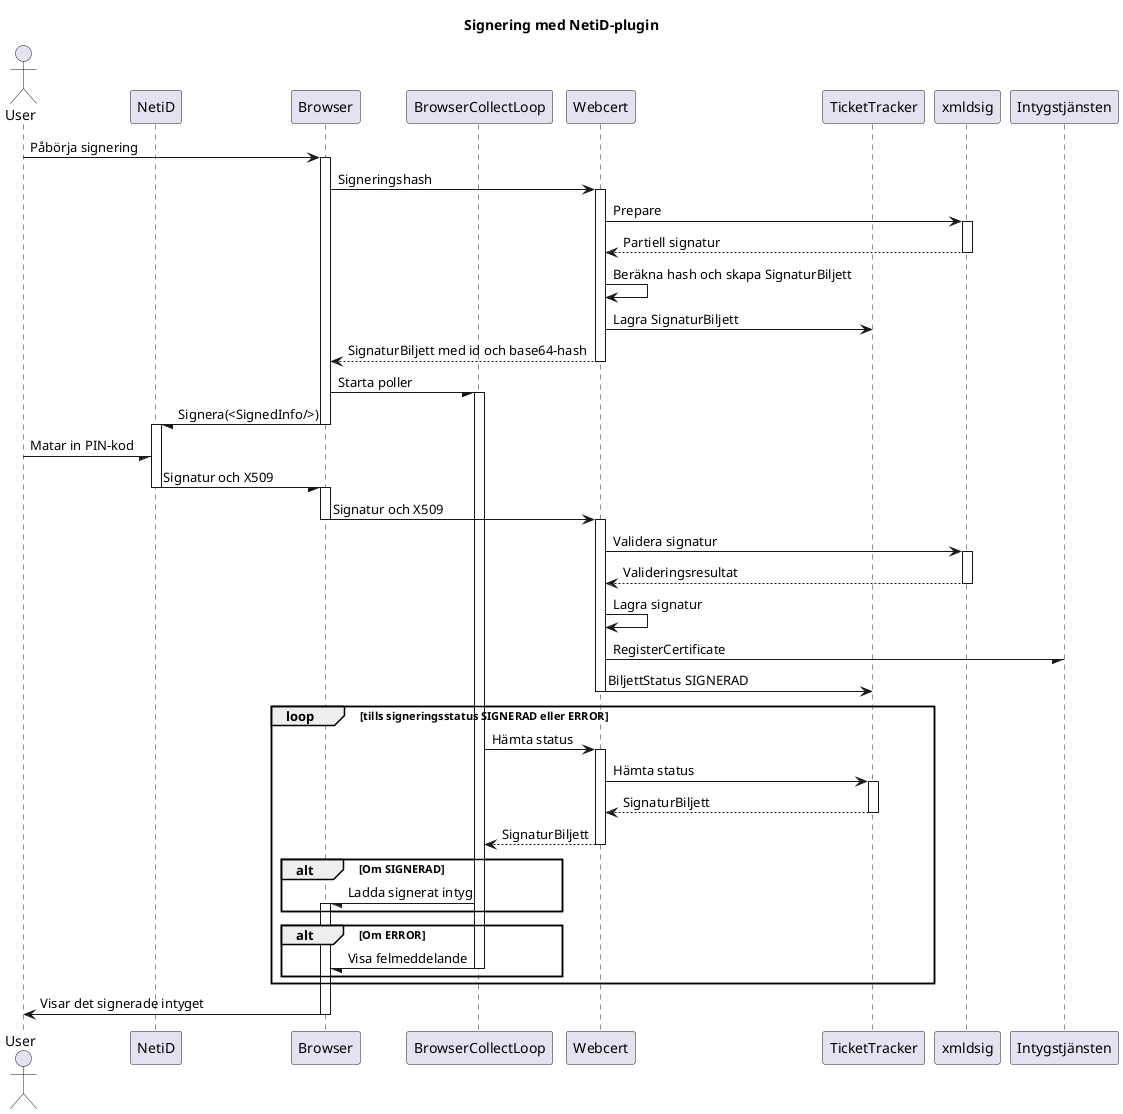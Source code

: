 @startuml
title Signering med NetiD-plugin
actor User
participant NetiD
participant Browser

participant BrowserCollectLoop

participant Webcert
participant TicketTracker
participant xmldsig
participant Intygstjänsten

User -> Browser: Påbörja signering
activate Browser
Browser -> Webcert: Signeringshash
activate Webcert
Webcert -> xmldsig: Prepare
activate xmldsig
xmldsig --> Webcert: Partiell signatur
deactivate xmldsig
Webcert -> Webcert: Beräkna hash och skapa SignaturBiljett
Webcert -> TicketTracker: Lagra SignaturBiljett
Webcert --> Browser: SignaturBiljett med id och base64-hash
deactivate Webcert
Browser -/ BrowserCollectLoop: Starta poller

activate BrowserCollectLoop
Browser -/ NetiD: Signera(<SignedInfo/>)
deactivate Browser
activate NetiD
User -/ NetiD: Matar in PIN-kod
NetiD -/ Browser: Signatur och X509
deactivate NetiD

activate Browser
Browser -> Webcert: Signatur och X509
deactivate Browser

activate Webcert
Webcert -> xmldsig: Validera signatur
activate xmldsig
xmldsig --> Webcert: Valideringsresultat
deactivate xmldsig
Webcert -> Webcert: Lagra signatur
Webcert -/ Intygstjänsten: RegisterCertificate
Webcert -> TicketTracker: BiljettStatus SIGNERAD

deactivate Webcert


loop tills signeringsstatus SIGNERAD eller ERROR

BrowserCollectLoop -> Webcert: Hämta status
activate Webcert
Webcert -> TicketTracker: Hämta status
activate TicketTracker
TicketTracker --> Webcert: SignaturBiljett
deactivate TicketTracker
Webcert --> BrowserCollectLoop: SignaturBiljett
deactivate Webcert


alt Om SIGNERAD

BrowserCollectLoop -/ Browser: Ladda signerat intyg
activate Browser
end alt
alt Om ERROR
BrowserCollectLoop -/ Browser: Visa felmeddelande
deactivate BrowserCollectLoop
end alt


end loop

Browser -> User: Visar det signerade intyget
deactivate Browser
@enduml
